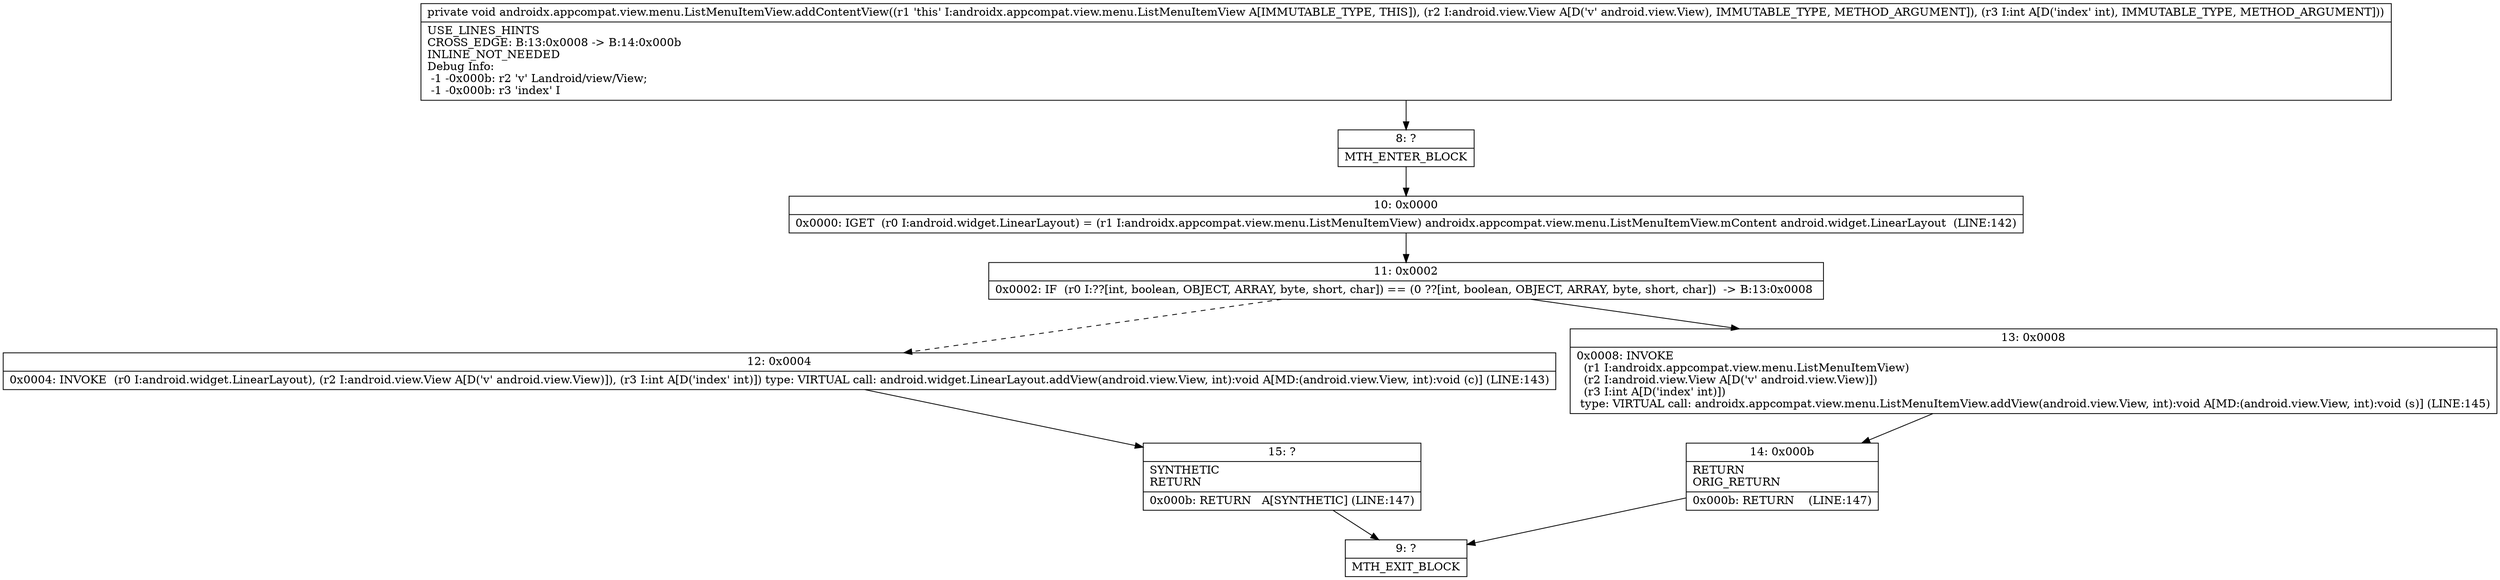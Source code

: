 digraph "CFG forandroidx.appcompat.view.menu.ListMenuItemView.addContentView(Landroid\/view\/View;I)V" {
Node_8 [shape=record,label="{8\:\ ?|MTH_ENTER_BLOCK\l}"];
Node_10 [shape=record,label="{10\:\ 0x0000|0x0000: IGET  (r0 I:android.widget.LinearLayout) = (r1 I:androidx.appcompat.view.menu.ListMenuItemView) androidx.appcompat.view.menu.ListMenuItemView.mContent android.widget.LinearLayout  (LINE:142)\l}"];
Node_11 [shape=record,label="{11\:\ 0x0002|0x0002: IF  (r0 I:??[int, boolean, OBJECT, ARRAY, byte, short, char]) == (0 ??[int, boolean, OBJECT, ARRAY, byte, short, char])  \-\> B:13:0x0008 \l}"];
Node_12 [shape=record,label="{12\:\ 0x0004|0x0004: INVOKE  (r0 I:android.widget.LinearLayout), (r2 I:android.view.View A[D('v' android.view.View)]), (r3 I:int A[D('index' int)]) type: VIRTUAL call: android.widget.LinearLayout.addView(android.view.View, int):void A[MD:(android.view.View, int):void (c)] (LINE:143)\l}"];
Node_15 [shape=record,label="{15\:\ ?|SYNTHETIC\lRETURN\l|0x000b: RETURN   A[SYNTHETIC] (LINE:147)\l}"];
Node_9 [shape=record,label="{9\:\ ?|MTH_EXIT_BLOCK\l}"];
Node_13 [shape=record,label="{13\:\ 0x0008|0x0008: INVOKE  \l  (r1 I:androidx.appcompat.view.menu.ListMenuItemView)\l  (r2 I:android.view.View A[D('v' android.view.View)])\l  (r3 I:int A[D('index' int)])\l type: VIRTUAL call: androidx.appcompat.view.menu.ListMenuItemView.addView(android.view.View, int):void A[MD:(android.view.View, int):void (s)] (LINE:145)\l}"];
Node_14 [shape=record,label="{14\:\ 0x000b|RETURN\lORIG_RETURN\l|0x000b: RETURN    (LINE:147)\l}"];
MethodNode[shape=record,label="{private void androidx.appcompat.view.menu.ListMenuItemView.addContentView((r1 'this' I:androidx.appcompat.view.menu.ListMenuItemView A[IMMUTABLE_TYPE, THIS]), (r2 I:android.view.View A[D('v' android.view.View), IMMUTABLE_TYPE, METHOD_ARGUMENT]), (r3 I:int A[D('index' int), IMMUTABLE_TYPE, METHOD_ARGUMENT]))  | USE_LINES_HINTS\lCROSS_EDGE: B:13:0x0008 \-\> B:14:0x000b\lINLINE_NOT_NEEDED\lDebug Info:\l  \-1 \-0x000b: r2 'v' Landroid\/view\/View;\l  \-1 \-0x000b: r3 'index' I\l}"];
MethodNode -> Node_8;Node_8 -> Node_10;
Node_10 -> Node_11;
Node_11 -> Node_12[style=dashed];
Node_11 -> Node_13;
Node_12 -> Node_15;
Node_15 -> Node_9;
Node_13 -> Node_14;
Node_14 -> Node_9;
}

